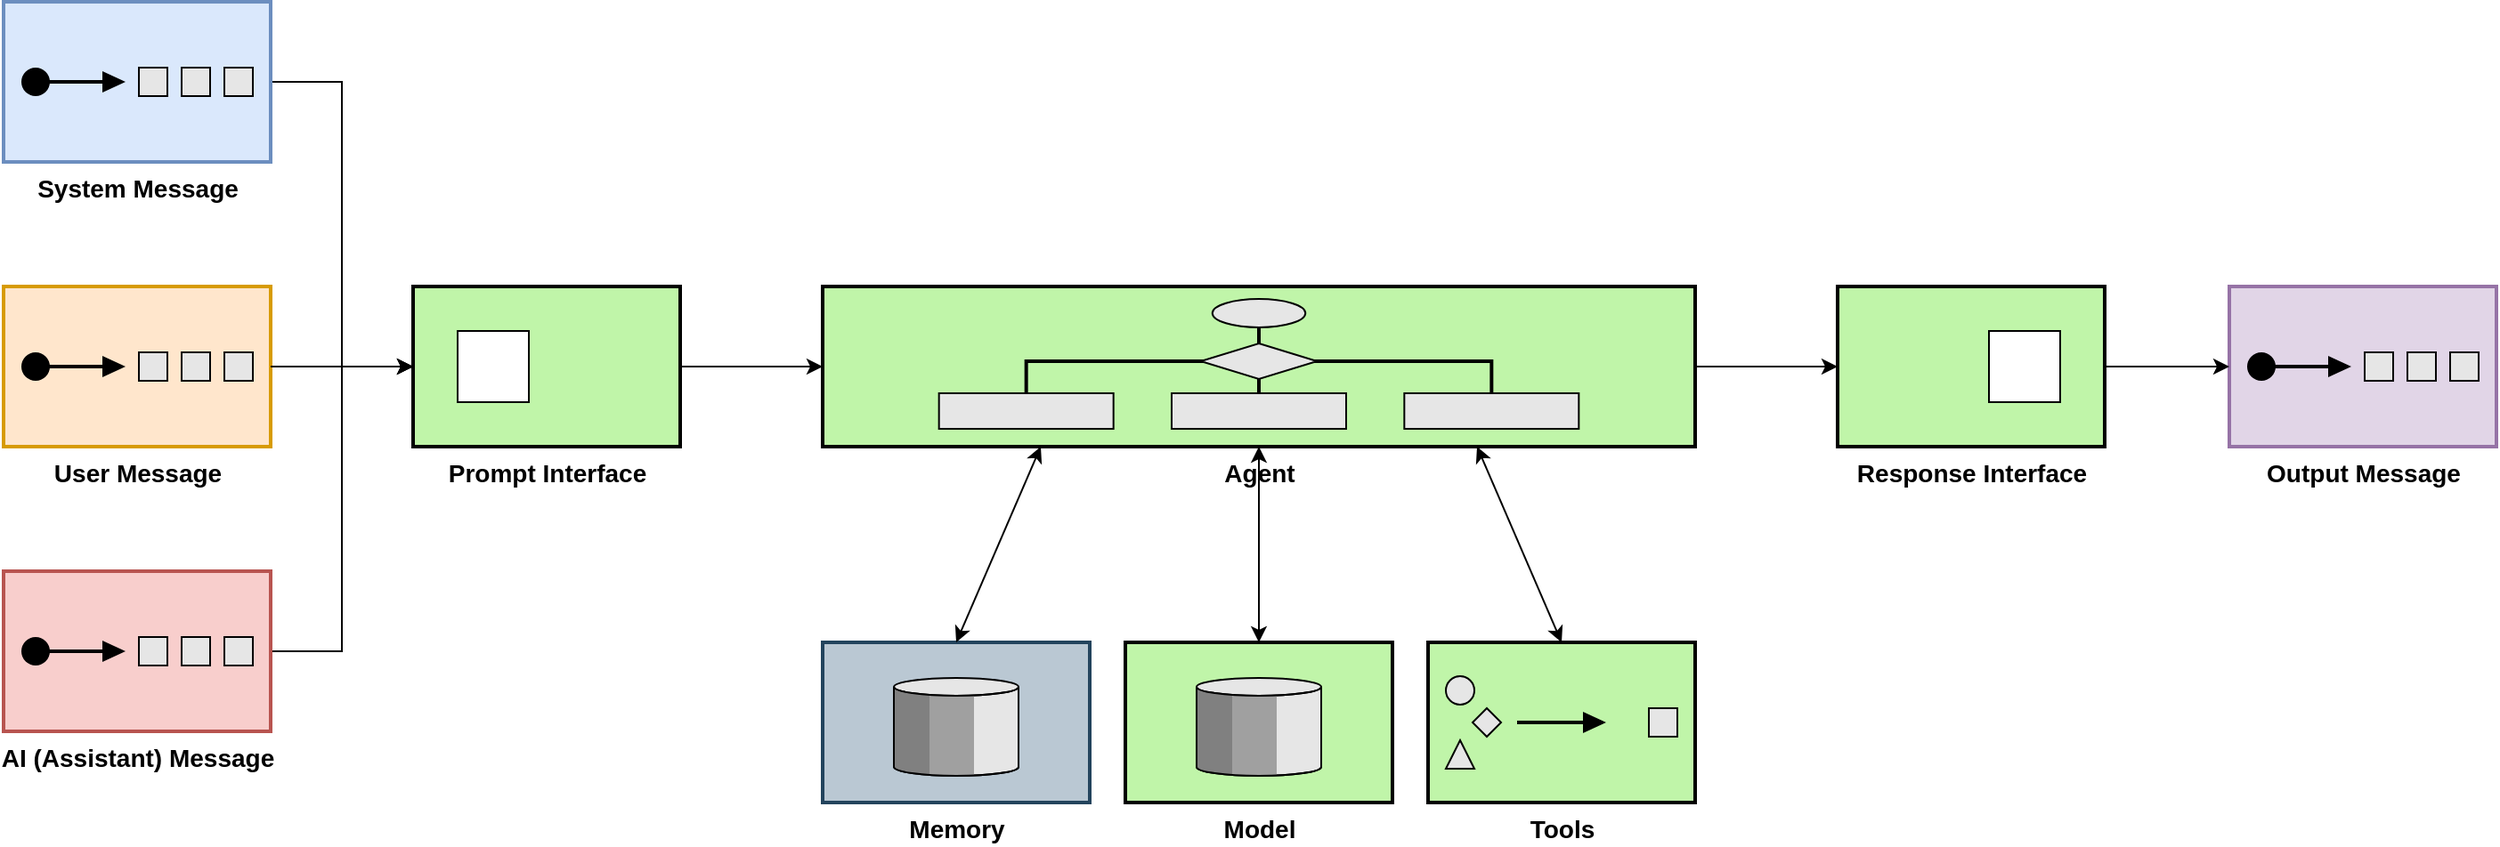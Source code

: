 <mxfile version="26.0.4">
  <diagram name="Page-1" id="ErCnhIx6DcZLbncz3Et1">
    <mxGraphModel dx="1434" dy="836" grid="1" gridSize="10" guides="1" tooltips="1" connect="1" arrows="1" fold="1" page="1" pageScale="1" pageWidth="850" pageHeight="1100" math="0" shadow="0">
      <root>
        <mxCell id="0" />
        <mxCell id="1" parent="0" />
        <mxCell id="nu29c9iX6Pa8DH85GAgv-5" style="edgeStyle=orthogonalEdgeStyle;rounded=0;orthogonalLoop=1;jettySize=auto;html=1;exitX=1;exitY=0.5;exitDx=0;exitDy=0;exitPerimeter=0;entryX=0;entryY=0.5;entryDx=0;entryDy=0;" parent="1" source="nu29c9iX6Pa8DH85GAgv-1" target="nu29c9iX6Pa8DH85GAgv-3" edge="1">
          <mxGeometry relative="1" as="geometry" />
        </mxCell>
        <mxCell id="nu29c9iX6Pa8DH85GAgv-1" value="&lt;font style=&quot;font-size: 14px;&quot;&gt;&lt;b style=&quot;&quot;&gt;System Message&lt;/b&gt;&lt;/font&gt;" style="html=1;strokeWidth=2;outlineConnect=0;dashed=0;align=center;fontSize=8;verticalLabelPosition=bottom;verticalAlign=top;shape=mxgraph.eip.test_message;fillColor=#dae8fc;strokeColor=#6c8ebf;" parent="1" vertex="1">
          <mxGeometry x="80" y="120" width="150" height="90" as="geometry" />
        </mxCell>
        <mxCell id="nu29c9iX6Pa8DH85GAgv-2" value="&lt;font style=&quot;font-size: 14px;&quot;&gt;&lt;b style=&quot;&quot;&gt;User Message&lt;/b&gt;&lt;/font&gt;" style="html=1;strokeWidth=2;outlineConnect=0;dashed=0;align=center;fontSize=8;verticalLabelPosition=bottom;verticalAlign=top;shape=mxgraph.eip.test_message;fillColor=#ffe6cc;strokeColor=#d79b00;" parent="1" vertex="1">
          <mxGeometry x="80" y="280" width="150" height="90" as="geometry" />
        </mxCell>
        <mxCell id="nu29c9iX6Pa8DH85GAgv-3" value="&lt;font style=&quot;font-size: 14px;&quot;&gt;&lt;b style=&quot;&quot;&gt;Prompt Interface&lt;/b&gt;&lt;/font&gt;" style="strokeWidth=2;dashed=0;align=center;fontSize=8;shape=rect;verticalLabelPosition=bottom;verticalAlign=top;fillColor=#c0f5a9;html=1;" parent="1" vertex="1">
          <mxGeometry x="310" y="280" width="150" height="90" as="geometry" />
        </mxCell>
        <mxCell id="nu29c9iX6Pa8DH85GAgv-4" value="" style="html=1;strokeWidth=1;dashed=0;align=center;fontSize=8;shape=rect" parent="nu29c9iX6Pa8DH85GAgv-3" vertex="1">
          <mxGeometry x="25" y="25" width="40" height="40" as="geometry" />
        </mxCell>
        <mxCell id="nu29c9iX6Pa8DH85GAgv-6" style="edgeStyle=orthogonalEdgeStyle;rounded=0;orthogonalLoop=1;jettySize=auto;html=1;exitX=1;exitY=0.5;exitDx=0;exitDy=0;exitPerimeter=0;entryX=0;entryY=0.5;entryDx=0;entryDy=0;" parent="1" source="nu29c9iX6Pa8DH85GAgv-2" target="nu29c9iX6Pa8DH85GAgv-3" edge="1">
          <mxGeometry relative="1" as="geometry" />
        </mxCell>
        <mxCell id="EswGRnAELeOBk34zyDYx-8" style="rounded=0;orthogonalLoop=1;jettySize=auto;html=1;exitX=0.5;exitY=0;exitDx=0;exitDy=0;exitPerimeter=0;startArrow=classic;startFill=1;" edge="1" parent="1" source="nu29c9iX6Pa8DH85GAgv-9" target="EswGRnAELeOBk34zyDYx-1">
          <mxGeometry relative="1" as="geometry" />
        </mxCell>
        <mxCell id="nu29c9iX6Pa8DH85GAgv-9" value="&lt;b&gt;&lt;font style=&quot;font-size: 14px;&quot;&gt;Model&lt;/font&gt;&lt;/b&gt;" style="html=1;strokeWidth=2;outlineConnect=0;dashed=0;align=center;fontSize=8;verticalLabelPosition=bottom;verticalAlign=top;shape=mxgraph.eip.message_store;fillColor=#c0f5a9" parent="1" vertex="1">
          <mxGeometry x="710" y="480" width="150" height="90" as="geometry" />
        </mxCell>
        <mxCell id="nu29c9iX6Pa8DH85GAgv-13" value="&lt;b&gt;&lt;font style=&quot;font-size: 14px;&quot;&gt;Response Interface&lt;/font&gt;&lt;/b&gt;" style="strokeWidth=2;dashed=0;align=center;fontSize=8;shape=rect;verticalLabelPosition=bottom;verticalAlign=top;fillColor=#c0f5a9;html=1;" parent="1" vertex="1">
          <mxGeometry x="1110" y="280" width="150" height="90" as="geometry" />
        </mxCell>
        <mxCell id="nu29c9iX6Pa8DH85GAgv-14" value="" style="html=1;strokeWidth=1;dashed=0;align=center;fontSize=8;shape=rect;" parent="nu29c9iX6Pa8DH85GAgv-13" vertex="1">
          <mxGeometry x="85" y="25" width="40" height="40" as="geometry" />
        </mxCell>
        <mxCell id="nu29c9iX6Pa8DH85GAgv-16" value="&lt;b&gt;&lt;font style=&quot;font-size: 14px;&quot;&gt;Output Message&lt;/font&gt;&lt;/b&gt;" style="html=1;strokeWidth=2;outlineConnect=0;dashed=0;align=center;fontSize=8;verticalLabelPosition=bottom;verticalAlign=top;shape=mxgraph.eip.test_message;fillColor=#e1d5e7;strokeColor=#9673a6;" parent="1" vertex="1">
          <mxGeometry x="1330" y="280" width="150" height="90" as="geometry" />
        </mxCell>
        <mxCell id="nu29c9iX6Pa8DH85GAgv-17" style="edgeStyle=orthogonalEdgeStyle;rounded=0;orthogonalLoop=1;jettySize=auto;html=1;exitX=1;exitY=0.5;exitDx=0;exitDy=0;entryX=0;entryY=0.5;entryDx=0;entryDy=0;entryPerimeter=0;" parent="1" source="nu29c9iX6Pa8DH85GAgv-13" target="nu29c9iX6Pa8DH85GAgv-16" edge="1">
          <mxGeometry relative="1" as="geometry" />
        </mxCell>
        <mxCell id="nu29c9iX6Pa8DH85GAgv-20" style="edgeStyle=orthogonalEdgeStyle;rounded=0;orthogonalLoop=1;jettySize=auto;html=1;exitX=1;exitY=0.5;exitDx=0;exitDy=0;exitPerimeter=0;entryX=0;entryY=0.5;entryDx=0;entryDy=0;" parent="1" source="nu29c9iX6Pa8DH85GAgv-18" target="nu29c9iX6Pa8DH85GAgv-3" edge="1">
          <mxGeometry relative="1" as="geometry" />
        </mxCell>
        <mxCell id="nu29c9iX6Pa8DH85GAgv-18" value="&lt;font style=&quot;font-size: 14px;&quot;&gt;&lt;b style=&quot;&quot;&gt;AI (Assistant) Message&lt;/b&gt;&lt;/font&gt;" style="html=1;strokeWidth=2;outlineConnect=0;dashed=0;align=center;fontSize=8;verticalLabelPosition=bottom;verticalAlign=top;shape=mxgraph.eip.test_message;fillColor=#f8cecc;strokeColor=#b85450;" parent="1" vertex="1">
          <mxGeometry x="80" y="440" width="150" height="90" as="geometry" />
        </mxCell>
        <mxCell id="nu29c9iX6Pa8DH85GAgv-22" value="&lt;b&gt;&lt;font style=&quot;font-size: 14px;&quot;&gt;Memory&lt;/font&gt;&lt;/b&gt;" style="html=1;strokeWidth=2;outlineConnect=0;dashed=0;align=center;fontSize=8;verticalLabelPosition=bottom;verticalAlign=top;shape=mxgraph.eip.message_store;fillColor=#bac8d3;strokeColor=#23445d;" parent="1" vertex="1">
          <mxGeometry x="540" y="480" width="150" height="90" as="geometry" />
        </mxCell>
        <mxCell id="EswGRnAELeOBk34zyDYx-5" style="edgeStyle=orthogonalEdgeStyle;rounded=0;orthogonalLoop=1;jettySize=auto;html=1;exitX=1;exitY=0.5;exitDx=0;exitDy=0;exitPerimeter=0;entryX=0;entryY=0.5;entryDx=0;entryDy=0;" edge="1" parent="1" source="EswGRnAELeOBk34zyDYx-1" target="nu29c9iX6Pa8DH85GAgv-13">
          <mxGeometry relative="1" as="geometry" />
        </mxCell>
        <mxCell id="EswGRnAELeOBk34zyDYx-1" value="&lt;b&gt;&lt;font style=&quot;font-size: 14px;&quot;&gt;Agent&lt;/font&gt;&lt;/b&gt;" style="html=1;strokeWidth=2;outlineConnect=0;dashed=0;align=center;fontSize=8;fillColor=#c0f5a9;verticalLabelPosition=bottom;verticalAlign=top;shape=mxgraph.eip.process_manager;" vertex="1" parent="1">
          <mxGeometry x="540" y="280" width="490" height="90" as="geometry" />
        </mxCell>
        <mxCell id="EswGRnAELeOBk34zyDYx-3" value="&lt;b&gt;&lt;font style=&quot;font-size: 14px;&quot;&gt;Tools&lt;/font&gt;&lt;/b&gt;" style="html=1;strokeWidth=2;outlineConnect=0;dashed=0;align=center;fontSize=8;fillColor=#c0f5a9;verticalLabelPosition=bottom;verticalAlign=top;shape=mxgraph.eip.normalizer;" vertex="1" parent="1">
          <mxGeometry x="880" y="480" width="150" height="90" as="geometry" />
        </mxCell>
        <mxCell id="EswGRnAELeOBk34zyDYx-4" style="edgeStyle=orthogonalEdgeStyle;rounded=0;orthogonalLoop=1;jettySize=auto;html=1;exitX=1;exitY=0.5;exitDx=0;exitDy=0;entryX=0;entryY=0.5;entryDx=0;entryDy=0;entryPerimeter=0;" edge="1" parent="1" source="nu29c9iX6Pa8DH85GAgv-3" target="EswGRnAELeOBk34zyDYx-1">
          <mxGeometry relative="1" as="geometry" />
        </mxCell>
        <mxCell id="EswGRnAELeOBk34zyDYx-7" style="rounded=0;orthogonalLoop=1;jettySize=auto;html=1;exitX=0.5;exitY=0;exitDx=0;exitDy=0;exitPerimeter=0;entryX=0.25;entryY=1;entryDx=0;entryDy=0;entryPerimeter=0;startArrow=classic;startFill=1;" edge="1" parent="1" source="nu29c9iX6Pa8DH85GAgv-22" target="EswGRnAELeOBk34zyDYx-1">
          <mxGeometry relative="1" as="geometry" />
        </mxCell>
        <mxCell id="EswGRnAELeOBk34zyDYx-9" style="rounded=0;orthogonalLoop=1;jettySize=auto;html=1;exitX=0.75;exitY=1;exitDx=0;exitDy=0;exitPerimeter=0;entryX=0.5;entryY=0;entryDx=0;entryDy=0;entryPerimeter=0;startArrow=classic;startFill=1;" edge="1" parent="1" source="EswGRnAELeOBk34zyDYx-1" target="EswGRnAELeOBk34zyDYx-3">
          <mxGeometry relative="1" as="geometry" />
        </mxCell>
      </root>
    </mxGraphModel>
  </diagram>
</mxfile>
